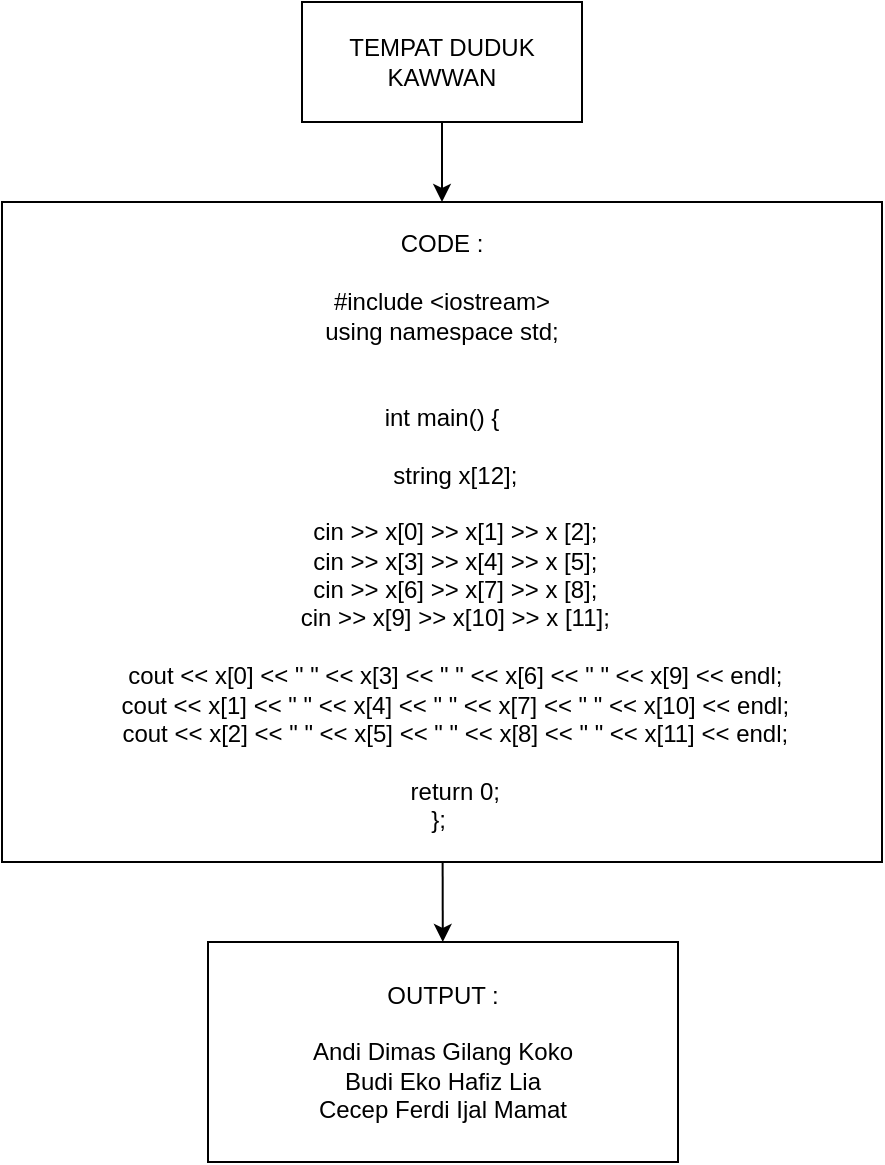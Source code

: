 <mxfile>
    <diagram id="5RxPD-kEwihVW2il_p91" name="Page-1">
        <mxGraphModel dx="1105" dy="604" grid="1" gridSize="10" guides="1" tooltips="1" connect="1" arrows="1" fold="1" page="1" pageScale="1" pageWidth="850" pageHeight="1100" math="0" shadow="0">
            <root>
                <mxCell id="0"/>
                <mxCell id="1" parent="0"/>
                <mxCell id="4" value="" style="edgeStyle=none;html=1;" edge="1" parent="1" source="2" target="3">
                    <mxGeometry relative="1" as="geometry"/>
                </mxCell>
                <mxCell id="2" value="TEMPAT DUDUK KAWWAN" style="rounded=0;whiteSpace=wrap;html=1;" vertex="1" parent="1">
                    <mxGeometry x="355" y="40" width="140" height="60" as="geometry"/>
                </mxCell>
                <mxCell id="6" value="" style="edgeStyle=none;html=1;" edge="1" parent="1" source="3" target="5">
                    <mxGeometry relative="1" as="geometry"/>
                </mxCell>
                <mxCell id="3" value="CODE :&lt;br&gt;&lt;br&gt;&lt;div&gt;#include &amp;lt;iostream&amp;gt;&lt;/div&gt;&lt;div&gt;using namespace std;&lt;/div&gt;&lt;div&gt;&lt;br&gt;&lt;/div&gt;&lt;div&gt;&lt;br&gt;&lt;/div&gt;&lt;div&gt;int main() {&lt;/div&gt;&lt;div&gt;&amp;nbsp; &amp;nbsp;&amp;nbsp;&lt;/div&gt;&lt;div&gt;&amp;nbsp; &amp;nbsp; string x[12];&lt;/div&gt;&lt;div&gt;&amp;nbsp; &amp;nbsp;&amp;nbsp;&lt;/div&gt;&lt;div&gt;&amp;nbsp; &amp;nbsp; cin &amp;gt;&amp;gt; x[0] &amp;gt;&amp;gt; x[1] &amp;gt;&amp;gt; x [2];&lt;/div&gt;&lt;div&gt;&amp;nbsp; &amp;nbsp; cin &amp;gt;&amp;gt; x[3] &amp;gt;&amp;gt; x[4] &amp;gt;&amp;gt; x [5];&lt;/div&gt;&lt;div&gt;&amp;nbsp; &amp;nbsp; cin &amp;gt;&amp;gt; x[6] &amp;gt;&amp;gt; x[7] &amp;gt;&amp;gt; x [8];&lt;/div&gt;&lt;div&gt;&amp;nbsp; &amp;nbsp; cin &amp;gt;&amp;gt; x[9] &amp;gt;&amp;gt; x[10] &amp;gt;&amp;gt; x [11];&lt;/div&gt;&lt;div&gt;&amp;nbsp; &amp;nbsp;&amp;nbsp;&lt;/div&gt;&lt;div&gt;&amp;nbsp; &amp;nbsp; cout &amp;lt;&amp;lt; x[0] &amp;lt;&amp;lt; &quot; &quot; &amp;lt;&amp;lt; x[3] &amp;lt;&amp;lt; &quot; &quot; &amp;lt;&amp;lt; x[6] &amp;lt;&amp;lt; &quot; &quot; &amp;lt;&amp;lt; x[9] &amp;lt;&amp;lt; endl;&lt;/div&gt;&lt;div&gt;&amp;nbsp; &amp;nbsp; cout &amp;lt;&amp;lt; x[1] &amp;lt;&amp;lt; &quot; &quot; &amp;lt;&amp;lt; x[4] &amp;lt;&amp;lt; &quot; &quot; &amp;lt;&amp;lt; x[7] &amp;lt;&amp;lt; &quot; &quot; &amp;lt;&amp;lt; x[10] &amp;lt;&amp;lt; endl;&lt;/div&gt;&lt;div&gt;&amp;nbsp; &amp;nbsp; cout &amp;lt;&amp;lt; x[2] &amp;lt;&amp;lt; &quot; &quot; &amp;lt;&amp;lt; x[5] &amp;lt;&amp;lt; &quot; &quot; &amp;lt;&amp;lt; x[8] &amp;lt;&amp;lt; &quot; &quot; &amp;lt;&amp;lt; x[11] &amp;lt;&amp;lt; endl;&lt;/div&gt;&lt;div&gt;&amp;nbsp; &amp;nbsp;&amp;nbsp;&lt;/div&gt;&lt;div&gt;&amp;nbsp; &amp;nbsp; return 0;&lt;/div&gt;&lt;span style=&quot;background-color: initial;&quot;&gt;};&lt;/span&gt;&amp;nbsp;" style="rounded=0;whiteSpace=wrap;html=1;" vertex="1" parent="1">
                    <mxGeometry x="205" y="140" width="440" height="330" as="geometry"/>
                </mxCell>
                <mxCell id="5" value="OUTPUT :&lt;br&gt;&lt;br&gt;&lt;div&gt;Andi Dimas Gilang Koko&lt;/div&gt;&lt;div&gt;Budi Eko Hafiz Lia&lt;/div&gt;&lt;div&gt;Cecep Ferdi Ijal Mamat&lt;/div&gt;" style="rounded=0;whiteSpace=wrap;html=1;" vertex="1" parent="1">
                    <mxGeometry x="308" y="510" width="235" height="110" as="geometry"/>
                </mxCell>
            </root>
        </mxGraphModel>
    </diagram>
</mxfile>